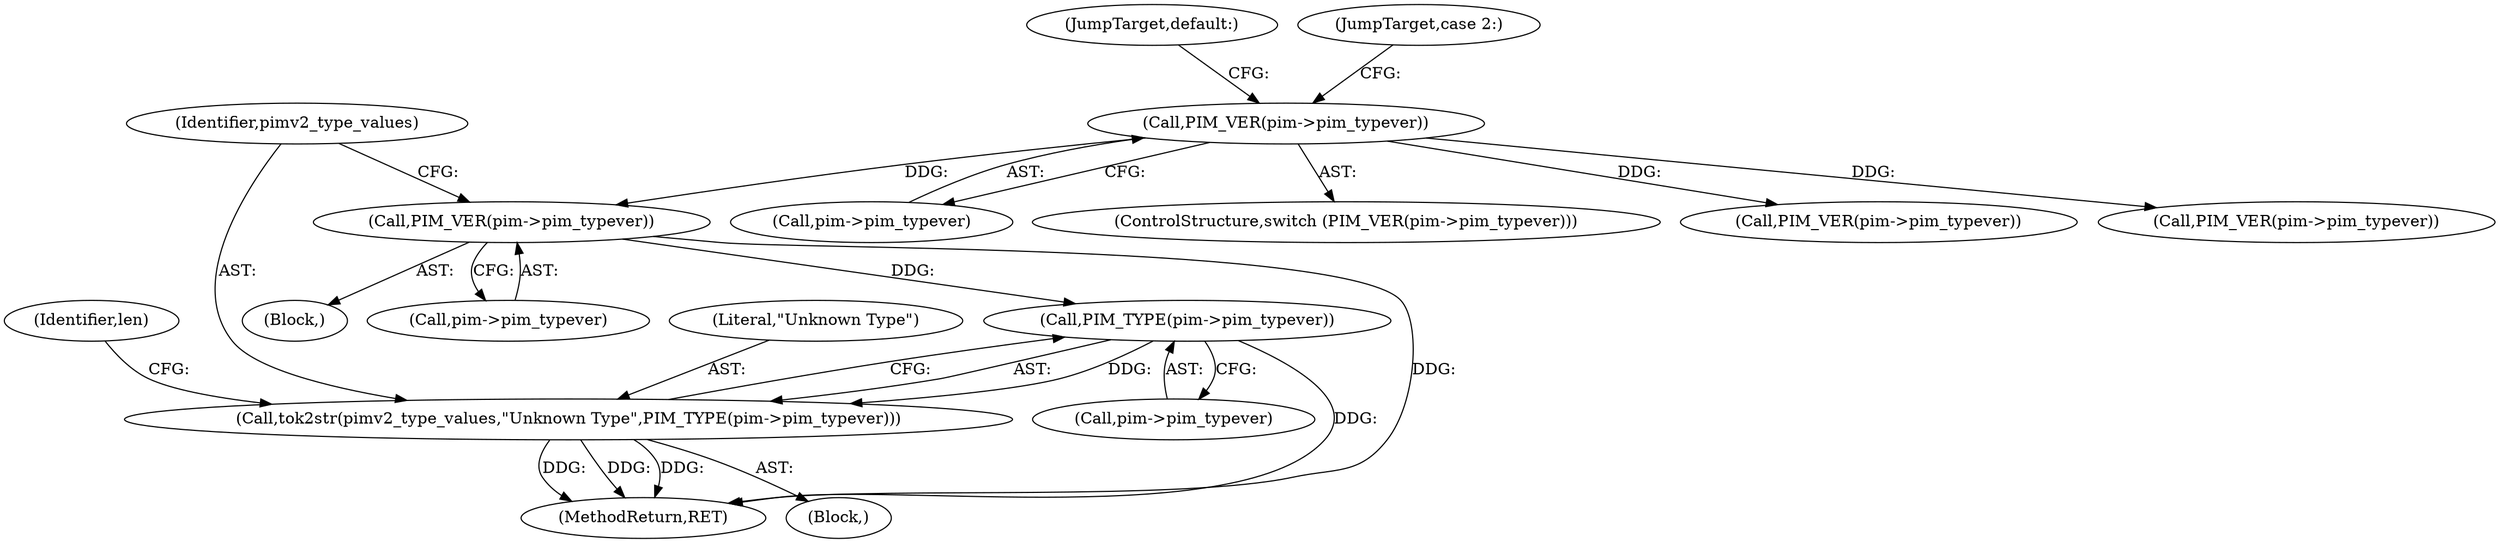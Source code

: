 digraph "0_tcpdump_5dc1860d8267b1e0cb78c9ffa2a40bea2fdb3ddc_0@pointer" {
"1000156" [label="(Call,PIM_TYPE(pim->pim_typever))"];
"1000148" [label="(Call,PIM_VER(pim->pim_typever))"];
"1000130" [label="(Call,PIM_VER(pim->pim_typever))"];
"1000153" [label="(Call,tok2str(pimv2_type_values,\"Unknown Type\",PIM_TYPE(pim->pim_typever)))"];
"1000147" [label="(Block,)"];
"1000156" [label="(Call,PIM_TYPE(pim->pim_typever))"];
"1000131" [label="(Call,pim->pim_typever)"];
"1000203" [label="(MethodReturn,RET)"];
"1000130" [label="(Call,PIM_VER(pim->pim_typever))"];
"1000189" [label="(JumpTarget,default:)"];
"1000196" [label="(Call,PIM_VER(pim->pim_typever))"];
"1000152" [label="(Block,)"];
"1000148" [label="(Call,PIM_VER(pim->pim_typever))"];
"1000155" [label="(Literal,\"Unknown Type\")"];
"1000154" [label="(Identifier,pimv2_type_values)"];
"1000160" [label="(Identifier,len)"];
"1000149" [label="(Call,pim->pim_typever)"];
"1000170" [label="(Call,PIM_VER(pim->pim_typever))"];
"1000135" [label="(JumpTarget,case 2:)"];
"1000153" [label="(Call,tok2str(pimv2_type_values,\"Unknown Type\",PIM_TYPE(pim->pim_typever)))"];
"1000129" [label="(ControlStructure,switch (PIM_VER(pim->pim_typever)))"];
"1000157" [label="(Call,pim->pim_typever)"];
"1000156" -> "1000153"  [label="AST: "];
"1000156" -> "1000157"  [label="CFG: "];
"1000157" -> "1000156"  [label="AST: "];
"1000153" -> "1000156"  [label="CFG: "];
"1000156" -> "1000203"  [label="DDG: "];
"1000156" -> "1000153"  [label="DDG: "];
"1000148" -> "1000156"  [label="DDG: "];
"1000148" -> "1000147"  [label="AST: "];
"1000148" -> "1000149"  [label="CFG: "];
"1000149" -> "1000148"  [label="AST: "];
"1000154" -> "1000148"  [label="CFG: "];
"1000148" -> "1000203"  [label="DDG: "];
"1000130" -> "1000148"  [label="DDG: "];
"1000130" -> "1000129"  [label="AST: "];
"1000130" -> "1000131"  [label="CFG: "];
"1000131" -> "1000130"  [label="AST: "];
"1000135" -> "1000130"  [label="CFG: "];
"1000189" -> "1000130"  [label="CFG: "];
"1000130" -> "1000170"  [label="DDG: "];
"1000130" -> "1000196"  [label="DDG: "];
"1000153" -> "1000152"  [label="AST: "];
"1000154" -> "1000153"  [label="AST: "];
"1000155" -> "1000153"  [label="AST: "];
"1000160" -> "1000153"  [label="CFG: "];
"1000153" -> "1000203"  [label="DDG: "];
"1000153" -> "1000203"  [label="DDG: "];
"1000153" -> "1000203"  [label="DDG: "];
}
